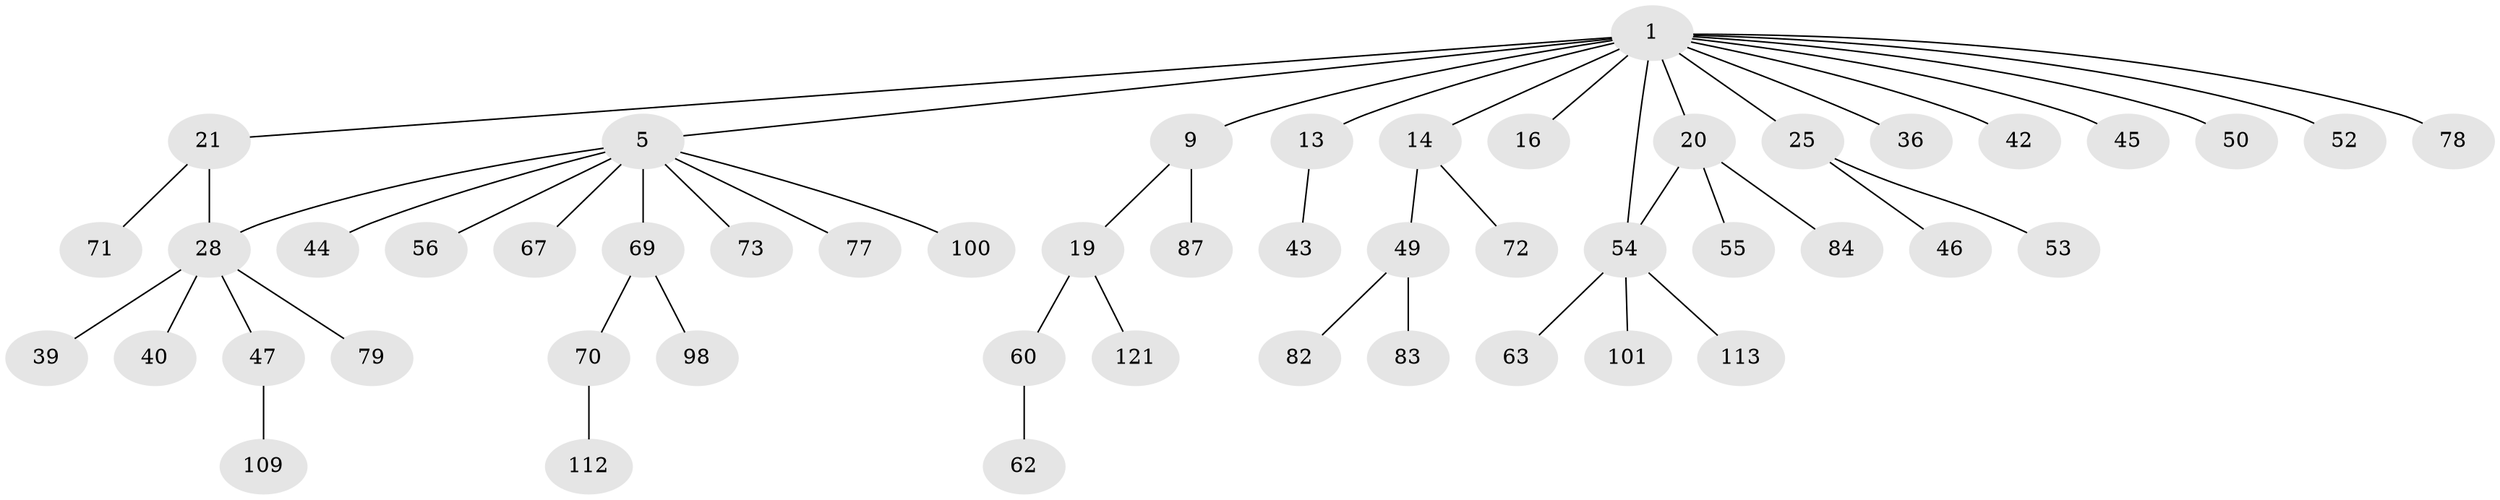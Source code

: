 // original degree distribution, {6: 0.03968253968253968, 2: 0.18253968253968253, 5: 0.031746031746031744, 3: 0.14285714285714285, 1: 0.5238095238095238, 4: 0.07936507936507936}
// Generated by graph-tools (version 1.1) at 2025/16/03/04/25 18:16:53]
// undirected, 50 vertices, 51 edges
graph export_dot {
graph [start="1"]
  node [color=gray90,style=filled];
  1 [super="+2+34+18+10+3"];
  5 [super="+7+12+32"];
  9;
  13 [super="+33+110+65"];
  14 [super="+17"];
  16 [super="+85+37"];
  19;
  20 [super="+22+48"];
  21 [super="+27"];
  25 [super="+29+120+122"];
  28 [super="+30+31"];
  36 [super="+64+41"];
  39 [super="+95"];
  40;
  42;
  43 [super="+89+96+80"];
  44;
  45 [super="+75"];
  46 [super="+123"];
  47;
  49 [super="+51"];
  50;
  52 [super="+61+111+94+119+57"];
  53 [super="+88+117+74"];
  54 [super="+86"];
  55;
  56;
  60;
  62 [super="+97+115"];
  63;
  67;
  69;
  70;
  71;
  72;
  73 [super="+104"];
  77;
  78;
  79 [super="+108"];
  82;
  83;
  84;
  87;
  98;
  100;
  101;
  109;
  112;
  113;
  121;
  1 -- 20;
  1 -- 36;
  1 -- 13 [weight=2];
  1 -- 54;
  1 -- 5;
  1 -- 9;
  1 -- 42;
  1 -- 45;
  1 -- 14;
  1 -- 16;
  1 -- 78;
  1 -- 50;
  1 -- 52;
  1 -- 21;
  1 -- 25;
  5 -- 69;
  5 -- 73;
  5 -- 100;
  5 -- 56;
  5 -- 28;
  5 -- 44;
  5 -- 67;
  5 -- 77;
  9 -- 19;
  9 -- 87;
  13 -- 43;
  14 -- 49;
  14 -- 72;
  19 -- 60;
  19 -- 121;
  20 -- 54;
  20 -- 84;
  20 -- 55;
  21 -- 71;
  21 -- 28;
  25 -- 53;
  25 -- 46;
  28 -- 39;
  28 -- 79;
  28 -- 47;
  28 -- 40;
  47 -- 109;
  49 -- 82;
  49 -- 83;
  54 -- 63;
  54 -- 101;
  54 -- 113;
  60 -- 62;
  69 -- 70;
  69 -- 98;
  70 -- 112;
}
